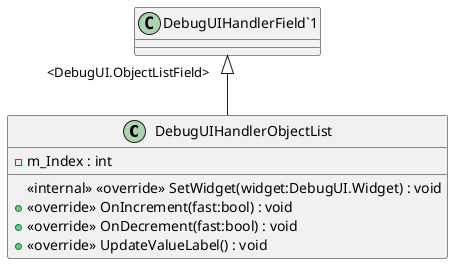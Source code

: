 @startuml
class DebugUIHandlerObjectList {
    - m_Index : int
    <<internal>> <<override>> SetWidget(widget:DebugUI.Widget) : void
    + <<override>> OnIncrement(fast:bool) : void
    + <<override>> OnDecrement(fast:bool) : void
    + <<override>> UpdateValueLabel() : void
}
"DebugUIHandlerField`1" "<DebugUI.ObjectListField>" <|-- DebugUIHandlerObjectList
@enduml
